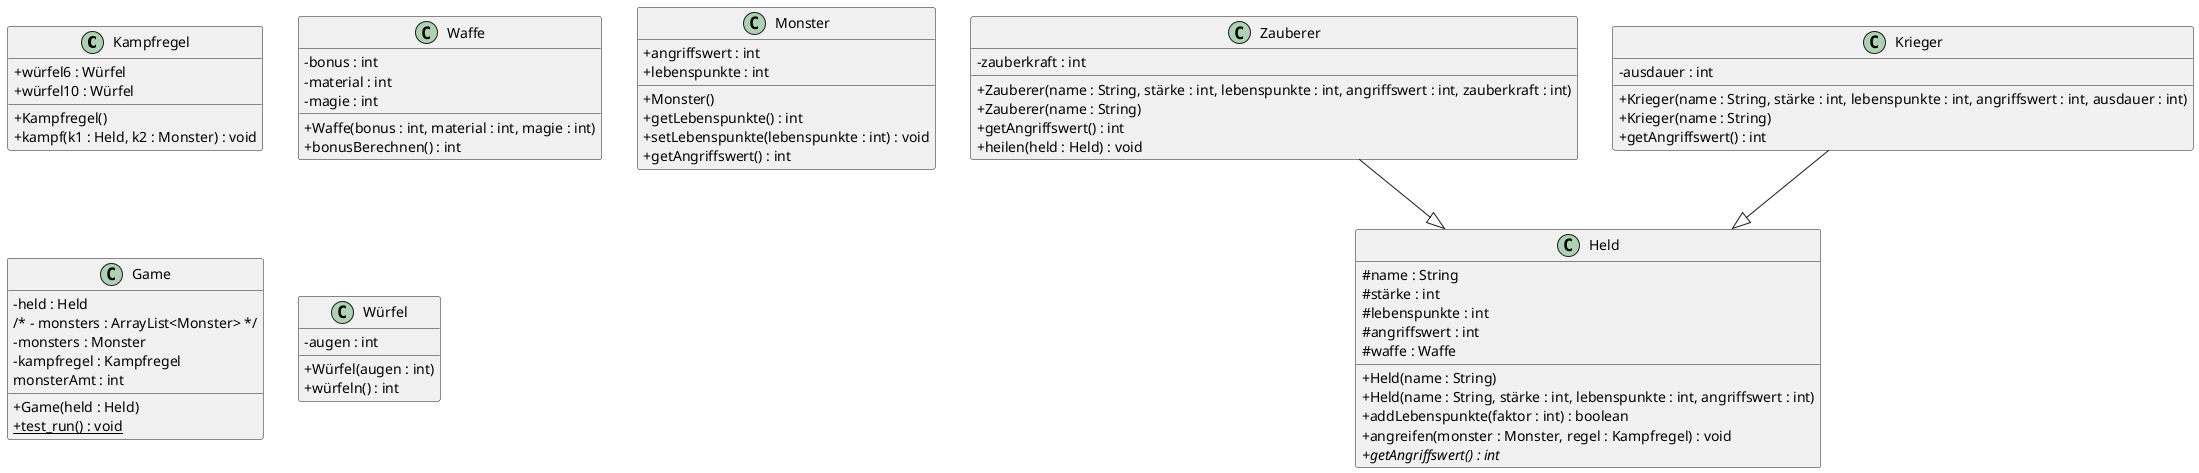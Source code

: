 @startuml
skinparam classAttributeIconSize 0
' class GameTest{
' + {static} main(args : String[]) : void
' }
class Kampfregel{
+ würfel6 : Würfel
+ würfel10 : Würfel
+ Kampfregel()
+ kampf(k1 : Held, k2 : Monster) : void
}
class Waffe{
- bonus : int
- material : int
- magie : int
+ Waffe(bonus : int, material : int, magie : int)
+ bonusBerechnen() : int
}
class Monster{
+ angriffswert : int
+ lebenspunkte : int
+ Monster()
+ getLebenspunkte() : int
+ setLebenspunkte(lebenspunkte : int) : void
+ getAngriffswert() : int
}
class Game{
- held : Held
/* - monsters : ArrayList<Monster> */
- monsters : Monster
- kampfregel : Kampfregel
monsterAmt : int
+ Game(held : Held)
+ {static} test_run() : void
}
class Held{
# name : String
# stärke : int
# lebenspunkte : int
# angriffswert : int
# waffe : Waffe
+ Held(name : String)
+ Held(name : String, stärke : int, lebenspunkte : int, angriffswert : int)
+ addLebenspunkte(faktor : int) : boolean
+ angreifen(monster : Monster, regel : Kampfregel) : void
+ {abstract} getAngriffswert() : int
}
class Zauberer{
- zauberkraft : int
+ Zauberer(name : String, stärke : int, lebenspunkte : int, angriffswert : int, zauberkraft : int)
+ Zauberer(name : String)
+ getAngriffswert() : int
+ heilen(held : Held) : void
}
Zauberer --|> Held
class Krieger{
- ausdauer : int
+ Krieger(name : String, stärke : int, lebenspunkte : int, angriffswert : int, ausdauer : int)
+ Krieger(name : String)
+ getAngriffswert() : int
}
Krieger --|> Held
class Würfel{
- augen : int
+ Würfel(augen : int)
+ würfeln() : int
}
' Kampfregel--"+ würfel6" Würfel
' Kampfregel--"+ würfel10" Würfel
' Game--"- held" Held
' Game--"- kampfregel" Kampfregel
' Held--" # waffe" Waffe
@enduml

